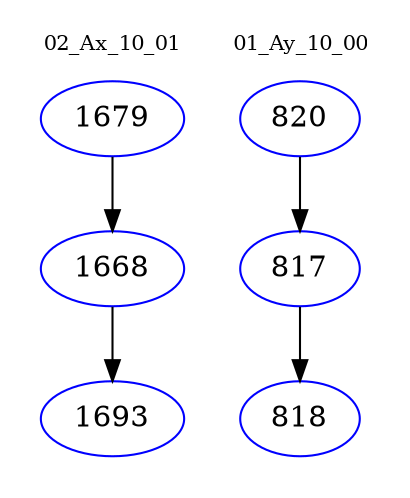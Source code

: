 digraph{
subgraph cluster_0 {
color = white
label = "02_Ax_10_01";
fontsize=10;
T0_1679 [label="1679", color="blue"]
T0_1679 -> T0_1668 [color="black"]
T0_1668 [label="1668", color="blue"]
T0_1668 -> T0_1693 [color="black"]
T0_1693 [label="1693", color="blue"]
}
subgraph cluster_1 {
color = white
label = "01_Ay_10_00";
fontsize=10;
T1_820 [label="820", color="blue"]
T1_820 -> T1_817 [color="black"]
T1_817 [label="817", color="blue"]
T1_817 -> T1_818 [color="black"]
T1_818 [label="818", color="blue"]
}
}
